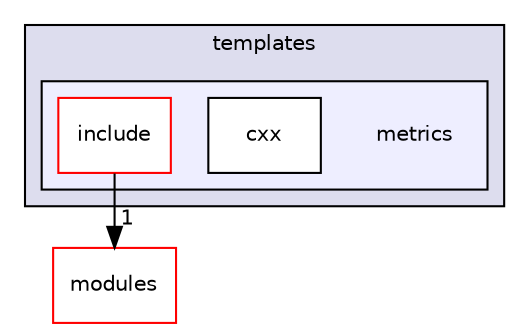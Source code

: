 digraph "metrics" {
  compound=true
  node [ fontsize="10", fontname="Helvetica"];
  edge [ labelfontsize="10", labelfontname="Helvetica"];
  subgraph clusterdir_d11e72e73f006c03545a0bf4d1b4cb06 {
    graph [ bgcolor="#ddddee", pencolor="black", label="templates" fontname="Helvetica", fontsize="10", URL="dir_d11e72e73f006c03545a0bf4d1b4cb06.html"]
  subgraph clusterdir_b62540271717d156c07c3389c174d1ea {
    graph [ bgcolor="#eeeeff", pencolor="black", label="" URL="dir_b62540271717d156c07c3389c174d1ea.html"];
    dir_b62540271717d156c07c3389c174d1ea [shape=plaintext label="metrics"];
    dir_0c8de31aa4e2f4aed67cf8b0853f747d [shape=box label="cxx" color="black" fillcolor="white" style="filled" URL="dir_0c8de31aa4e2f4aed67cf8b0853f747d.html"];
    dir_767a834bc52e384d2c750c8f408e20c1 [shape=box label="include" color="red" fillcolor="white" style="filled" URL="dir_767a834bc52e384d2c750c8f408e20c1.html"];
  }
  }
  dir_ee3c23494b4011e6a628e4900ef262df [shape=box label="modules" fillcolor="white" style="filled" color="red" URL="dir_ee3c23494b4011e6a628e4900ef262df.html"];
  dir_767a834bc52e384d2c750c8f408e20c1->dir_ee3c23494b4011e6a628e4900ef262df [headlabel="1", labeldistance=1.5 headhref="dir_000011_000074.html"];
}
